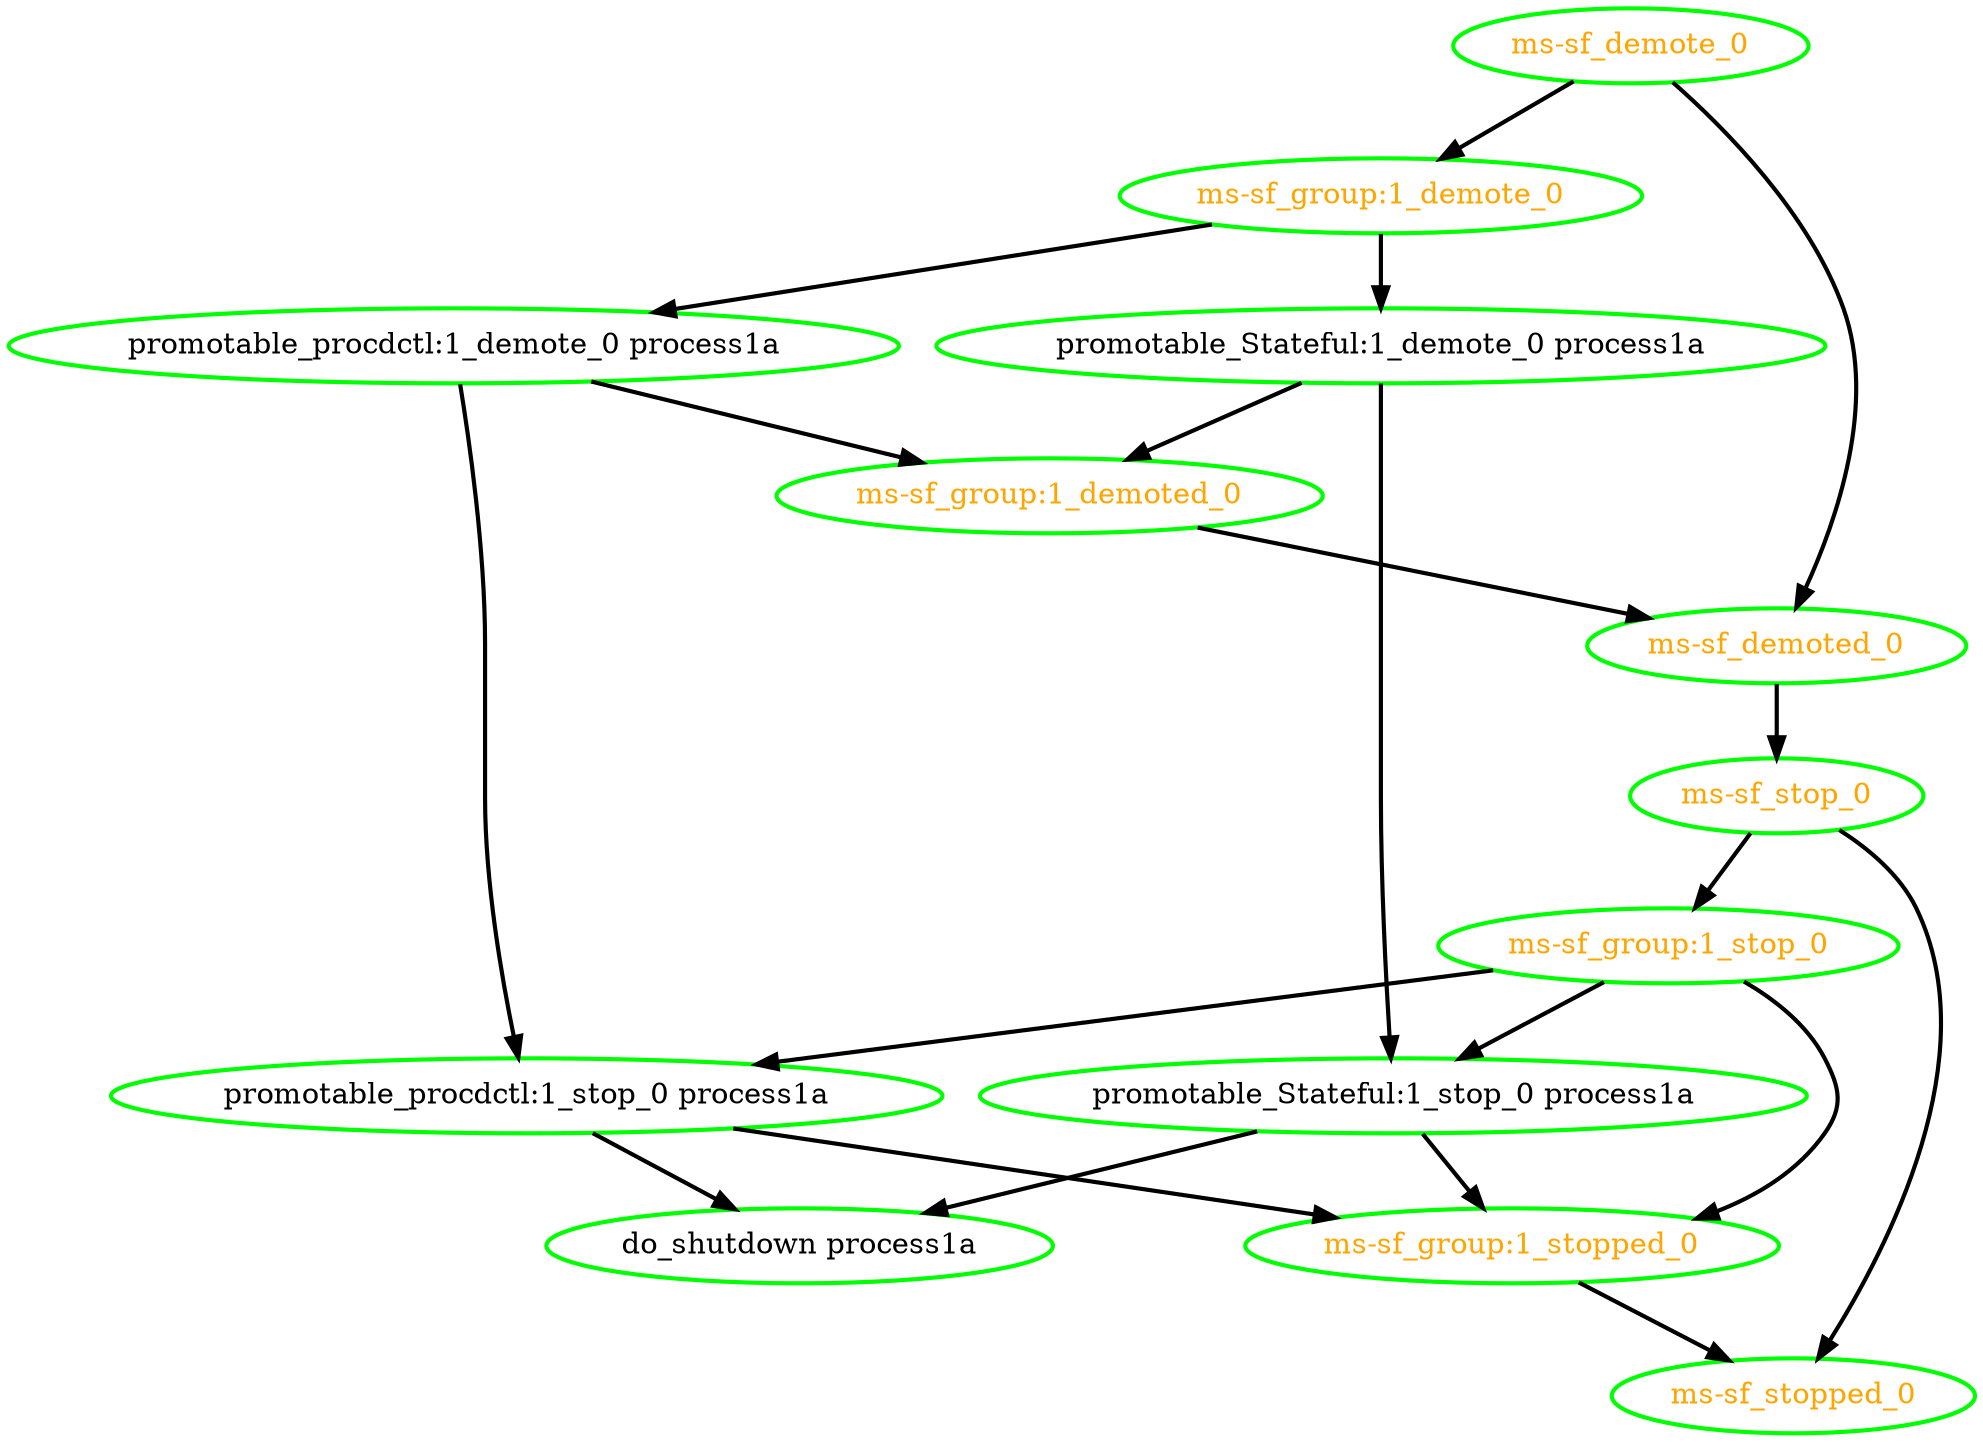  digraph "g" {
"do_shutdown process1a" [ style=bold color="green" fontcolor="black"]
"ms-sf_demote_0" -> "ms-sf_demoted_0" [ style = bold]
"ms-sf_demote_0" -> "ms-sf_group:1_demote_0" [ style = bold]
"ms-sf_demote_0" [ style=bold color="green" fontcolor="orange"]
"ms-sf_demoted_0" -> "ms-sf_stop_0" [ style = bold]
"ms-sf_demoted_0" [ style=bold color="green" fontcolor="orange"]
"ms-sf_group:1_demote_0" -> "promotable_Stateful:1_demote_0 process1a" [ style = bold]
"ms-sf_group:1_demote_0" -> "promotable_procdctl:1_demote_0 process1a" [ style = bold]
"ms-sf_group:1_demote_0" [ style=bold color="green" fontcolor="orange"]
"ms-sf_group:1_demoted_0" -> "ms-sf_demoted_0" [ style = bold]
"ms-sf_group:1_demoted_0" [ style=bold color="green" fontcolor="orange"]
"ms-sf_group:1_stop_0" -> "ms-sf_group:1_stopped_0" [ style = bold]
"ms-sf_group:1_stop_0" -> "promotable_Stateful:1_stop_0 process1a" [ style = bold]
"ms-sf_group:1_stop_0" -> "promotable_procdctl:1_stop_0 process1a" [ style = bold]
"ms-sf_group:1_stop_0" [ style=bold color="green" fontcolor="orange"]
"ms-sf_group:1_stopped_0" -> "ms-sf_stopped_0" [ style = bold]
"ms-sf_group:1_stopped_0" [ style=bold color="green" fontcolor="orange"]
"ms-sf_stop_0" -> "ms-sf_group:1_stop_0" [ style = bold]
"ms-sf_stop_0" -> "ms-sf_stopped_0" [ style = bold]
"ms-sf_stop_0" [ style=bold color="green" fontcolor="orange"]
"ms-sf_stopped_0" [ style=bold color="green" fontcolor="orange"]
"promotable_Stateful:1_demote_0 process1a" -> "ms-sf_group:1_demoted_0" [ style = bold]
"promotable_Stateful:1_demote_0 process1a" -> "promotable_Stateful:1_stop_0 process1a" [ style = bold]
"promotable_Stateful:1_demote_0 process1a" [ style=bold color="green" fontcolor="black"]
"promotable_Stateful:1_stop_0 process1a" -> "do_shutdown process1a" [ style = bold]
"promotable_Stateful:1_stop_0 process1a" -> "ms-sf_group:1_stopped_0" [ style = bold]
"promotable_Stateful:1_stop_0 process1a" [ style=bold color="green" fontcolor="black"]
"promotable_procdctl:1_demote_0 process1a" -> "ms-sf_group:1_demoted_0" [ style = bold]
"promotable_procdctl:1_demote_0 process1a" -> "promotable_procdctl:1_stop_0 process1a" [ style = bold]
"promotable_procdctl:1_demote_0 process1a" [ style=bold color="green" fontcolor="black"]
"promotable_procdctl:1_stop_0 process1a" -> "do_shutdown process1a" [ style = bold]
"promotable_procdctl:1_stop_0 process1a" -> "ms-sf_group:1_stopped_0" [ style = bold]
"promotable_procdctl:1_stop_0 process1a" [ style=bold color="green" fontcolor="black"]
}
